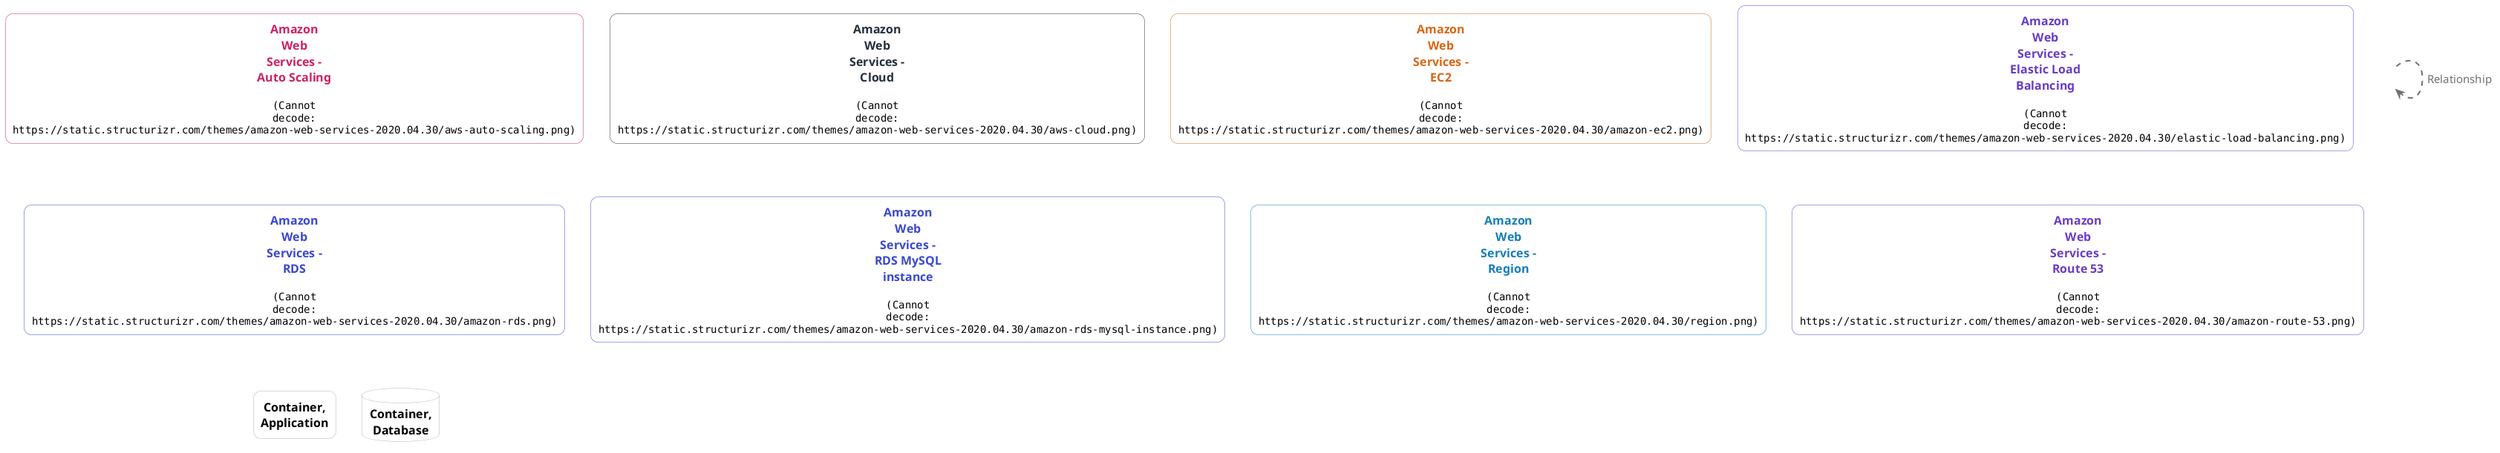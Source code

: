 @startuml
set separator none

skinparam {
  shadowing false
  arrowFontSize 15
  defaultTextAlignment center
  wrapWidth 100
  maxMessageSize 100
}
hide stereotype

skinparam rectangle<<_transparent>> {
  BorderColor transparent
  BackgroundColor transparent
  FontColor transparent
}

skinparam rectangle<<1>> {
  BackgroundColor #ffffff
  FontColor #cc2264
  BorderColor #cc2264
  roundCorner 20
}
rectangle "==Amazon Web Services - Auto Scaling\n\n<img:https://static.structurizr.com/themes/amazon-web-services-2020.04.30/aws-auto-scaling.png{scale=0.1}>" <<1>>

skinparam rectangle<<2>> {
  BackgroundColor #ffffff
  FontColor #232f3e
  BorderColor #232f3e
  roundCorner 20
}
rectangle "==Amazon Web Services - Cloud\n\n<img:https://static.structurizr.com/themes/amazon-web-services-2020.04.30/aws-cloud.png{scale=0.21428571428571427}>" <<2>>

skinparam rectangle<<3>> {
  BackgroundColor #ffffff
  FontColor #d86613
  BorderColor #d86613
  roundCorner 20
}
rectangle "==Amazon Web Services - EC2\n\n<img:https://static.structurizr.com/themes/amazon-web-services-2020.04.30/amazon-ec2.png{scale=0.1}>" <<3>>

skinparam rectangle<<4>> {
  BackgroundColor #ffffff
  FontColor #693cc5
  BorderColor #693cc5
  roundCorner 20
}
rectangle "==Amazon Web Services - Elastic Load Balancing\n\n<img:https://static.structurizr.com/themes/amazon-web-services-2020.04.30/elastic-load-balancing.png{scale=0.1}>" <<4>>

skinparam rectangle<<5>> {
  BackgroundColor #ffffff
  FontColor #3b48cc
  BorderColor #3b48cc
  roundCorner 20
}
rectangle "==Amazon Web Services - RDS\n\n<img:https://static.structurizr.com/themes/amazon-web-services-2020.04.30/amazon-rds.png{scale=0.1}>" <<5>>

skinparam rectangle<<6>> {
  BackgroundColor #ffffff
  FontColor #3b48cc
  BorderColor #3b48cc
  roundCorner 20
}
rectangle "==Amazon Web Services - RDS MySQL instance\n\n<img:https://static.structurizr.com/themes/amazon-web-services-2020.04.30/amazon-rds-mysql-instance.png{scale=0.15}>" <<6>>

skinparam rectangle<<7>> {
  BackgroundColor #ffffff
  FontColor #147eba
  BorderColor #147eba
  roundCorner 20
}
rectangle "==Amazon Web Services - Region\n\n<img:https://static.structurizr.com/themes/amazon-web-services-2020.04.30/region.png{scale=0.21428571428571427}>" <<7>>

skinparam rectangle<<8>> {
  BackgroundColor #ffffff
  FontColor #693cc5
  BorderColor #693cc5
  roundCorner 20
}
rectangle "==Amazon Web Services - Route 53\n\n<img:https://static.structurizr.com/themes/amazon-web-services-2020.04.30/amazon-route-53.png{scale=0.1}>" <<8>>

skinparam rectangle<<9>> {
  BackgroundColor #ffffff
  FontColor #000000
  BorderColor #b2b2b2
  roundCorner 20
}
rectangle "==Container, Application" <<9>>

skinparam database<<10>> {
  BackgroundColor #ffffff
  FontColor #000000
  BorderColor #b2b2b2
}
database "==Container, Database" <<10>>

rectangle "." <<_transparent>> as 11
11 .[#707070,thickness=2].> 11 : "<color:#707070>Relationship"


@enduml